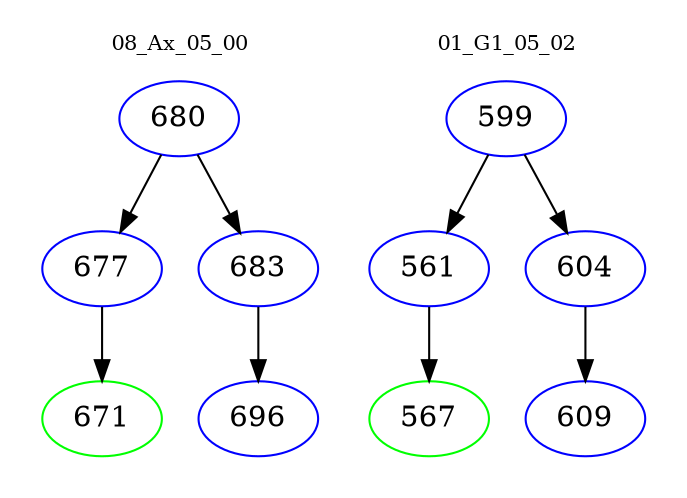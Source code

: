 digraph{
subgraph cluster_0 {
color = white
label = "08_Ax_05_00";
fontsize=10;
T0_680 [label="680", color="blue"]
T0_680 -> T0_677 [color="black"]
T0_677 [label="677", color="blue"]
T0_677 -> T0_671 [color="black"]
T0_671 [label="671", color="green"]
T0_680 -> T0_683 [color="black"]
T0_683 [label="683", color="blue"]
T0_683 -> T0_696 [color="black"]
T0_696 [label="696", color="blue"]
}
subgraph cluster_1 {
color = white
label = "01_G1_05_02";
fontsize=10;
T1_599 [label="599", color="blue"]
T1_599 -> T1_561 [color="black"]
T1_561 [label="561", color="blue"]
T1_561 -> T1_567 [color="black"]
T1_567 [label="567", color="green"]
T1_599 -> T1_604 [color="black"]
T1_604 [label="604", color="blue"]
T1_604 -> T1_609 [color="black"]
T1_609 [label="609", color="blue"]
}
}
